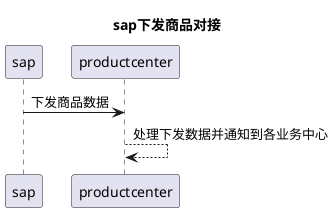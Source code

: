 @startuml
title sap下发商品对接
sap -> productcenter: 下发商品数据
productcenter --> productcenter: 处理下发数据并通知到各业务中心
@enduml

@startuml
header 处理下发数据逻辑
title 处理下发数据逻辑
database mid_base_product_info
database base_product_info_sap

sap -> mid_base_product_info
BaseProductInfoSapJob -> mid_base_product_info: 分批获取sap下发数据
BaseProductInfoSapJob -> BaseProductInfoServiceImpl: 处理下发数据逻辑
BaseProductInfoServiceImpl -> BaseProductInfoServiceImpl: 根据商品编号分组, 取最后一条
BaseProductInfoServiceImpl -> BaseProductInfoServiceImpl: 销项税率
note right: /categoryAttribute/findList
BaseProductInfoServiceImpl -> base_product_info_sap: 入表
BaseProductInfoServiceImpl -> mid_base_product_info: 更新处理状态
BaseProductInfoServiceImpl -> 云POS: mq同步数据
BaseProductInfoServiceImpl -> 统一推送中台云创: mq同步数据
note right: 本次改动点
BaseProductInfoServiceImpl -> MQ: 同步商品主数据信息发送虚拟编号


@enduml
